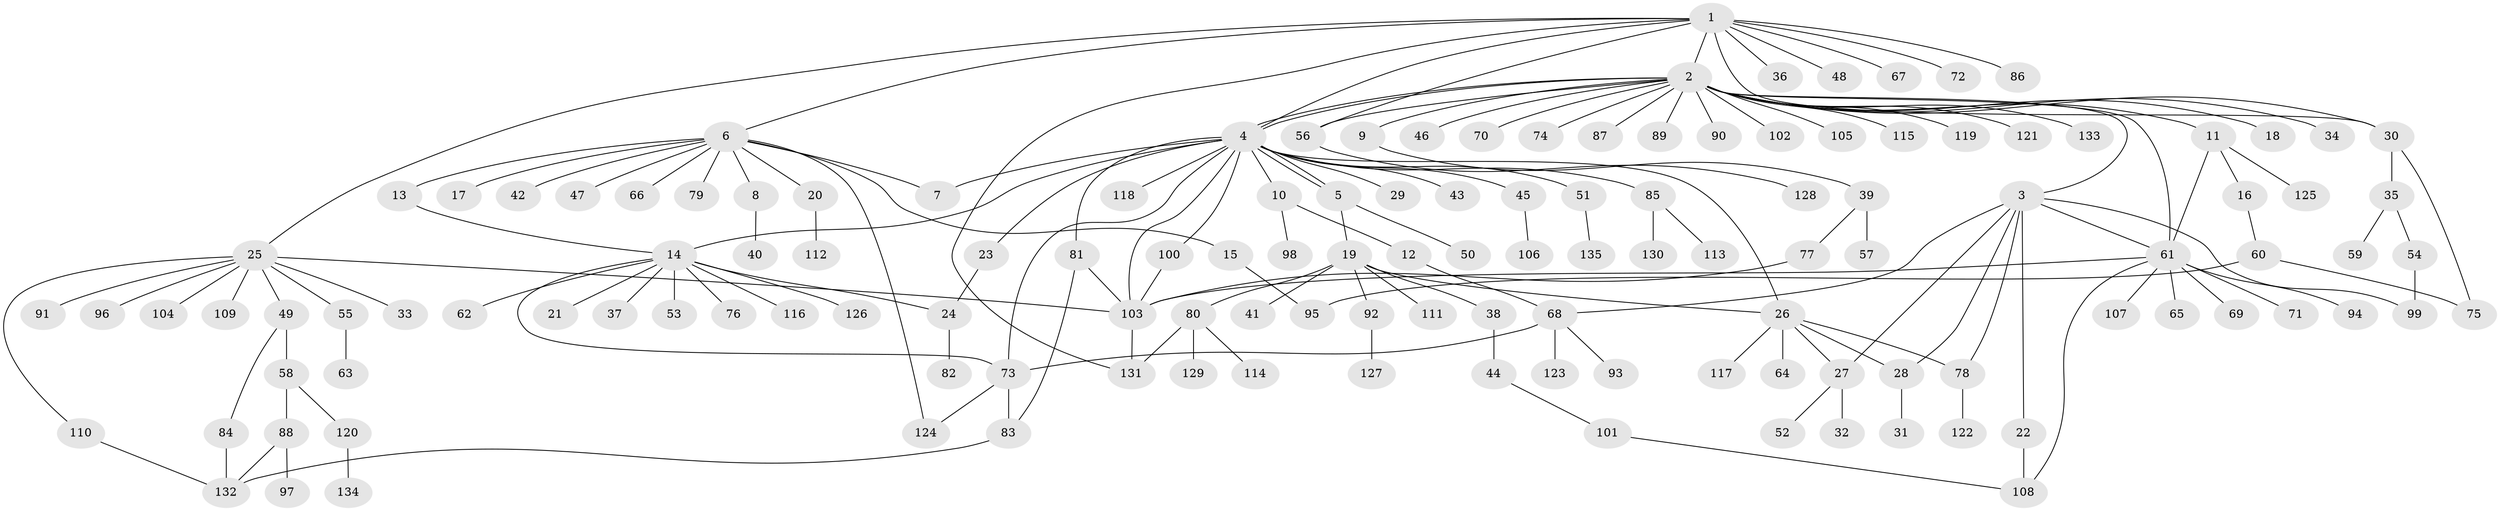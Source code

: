 // coarse degree distribution, {22: 0.018691588785046728, 8: 0.018691588785046728, 19: 0.009345794392523364, 3: 0.09345794392523364, 2: 0.14018691588785046, 1: 0.6074766355140186, 4: 0.028037383177570093, 5: 0.037383177570093455, 10: 0.009345794392523364, 6: 0.018691588785046728, 9: 0.018691588785046728}
// Generated by graph-tools (version 1.1) at 2025/51/02/27/25 19:51:57]
// undirected, 135 vertices, 168 edges
graph export_dot {
graph [start="1"]
  node [color=gray90,style=filled];
  1;
  2;
  3;
  4;
  5;
  6;
  7;
  8;
  9;
  10;
  11;
  12;
  13;
  14;
  15;
  16;
  17;
  18;
  19;
  20;
  21;
  22;
  23;
  24;
  25;
  26;
  27;
  28;
  29;
  30;
  31;
  32;
  33;
  34;
  35;
  36;
  37;
  38;
  39;
  40;
  41;
  42;
  43;
  44;
  45;
  46;
  47;
  48;
  49;
  50;
  51;
  52;
  53;
  54;
  55;
  56;
  57;
  58;
  59;
  60;
  61;
  62;
  63;
  64;
  65;
  66;
  67;
  68;
  69;
  70;
  71;
  72;
  73;
  74;
  75;
  76;
  77;
  78;
  79;
  80;
  81;
  82;
  83;
  84;
  85;
  86;
  87;
  88;
  89;
  90;
  91;
  92;
  93;
  94;
  95;
  96;
  97;
  98;
  99;
  100;
  101;
  102;
  103;
  104;
  105;
  106;
  107;
  108;
  109;
  110;
  111;
  112;
  113;
  114;
  115;
  116;
  117;
  118;
  119;
  120;
  121;
  122;
  123;
  124;
  125;
  126;
  127;
  128;
  129;
  130;
  131;
  132;
  133;
  134;
  135;
  1 -- 2;
  1 -- 4;
  1 -- 6;
  1 -- 25;
  1 -- 30;
  1 -- 36;
  1 -- 48;
  1 -- 56;
  1 -- 67;
  1 -- 72;
  1 -- 86;
  1 -- 131;
  2 -- 3;
  2 -- 4;
  2 -- 4;
  2 -- 9;
  2 -- 11;
  2 -- 18;
  2 -- 30;
  2 -- 34;
  2 -- 46;
  2 -- 56;
  2 -- 61;
  2 -- 70;
  2 -- 74;
  2 -- 87;
  2 -- 89;
  2 -- 90;
  2 -- 102;
  2 -- 105;
  2 -- 115;
  2 -- 119;
  2 -- 121;
  2 -- 133;
  3 -- 22;
  3 -- 27;
  3 -- 28;
  3 -- 61;
  3 -- 68;
  3 -- 78;
  3 -- 99;
  4 -- 5;
  4 -- 5;
  4 -- 7;
  4 -- 10;
  4 -- 14;
  4 -- 23;
  4 -- 26;
  4 -- 29;
  4 -- 43;
  4 -- 45;
  4 -- 51;
  4 -- 73;
  4 -- 81;
  4 -- 85;
  4 -- 100;
  4 -- 103;
  4 -- 118;
  5 -- 19;
  5 -- 50;
  6 -- 7;
  6 -- 8;
  6 -- 13;
  6 -- 15;
  6 -- 17;
  6 -- 20;
  6 -- 42;
  6 -- 47;
  6 -- 66;
  6 -- 79;
  6 -- 124;
  8 -- 40;
  9 -- 39;
  10 -- 12;
  10 -- 98;
  11 -- 16;
  11 -- 61;
  11 -- 125;
  12 -- 68;
  13 -- 14;
  14 -- 21;
  14 -- 24;
  14 -- 37;
  14 -- 53;
  14 -- 62;
  14 -- 73;
  14 -- 76;
  14 -- 116;
  14 -- 126;
  15 -- 95;
  16 -- 60;
  19 -- 26;
  19 -- 38;
  19 -- 41;
  19 -- 80;
  19 -- 92;
  19 -- 111;
  20 -- 112;
  22 -- 108;
  23 -- 24;
  24 -- 82;
  25 -- 33;
  25 -- 49;
  25 -- 55;
  25 -- 91;
  25 -- 96;
  25 -- 103;
  25 -- 104;
  25 -- 109;
  25 -- 110;
  26 -- 27;
  26 -- 28;
  26 -- 64;
  26 -- 78;
  26 -- 117;
  27 -- 32;
  27 -- 52;
  28 -- 31;
  30 -- 35;
  30 -- 75;
  35 -- 54;
  35 -- 59;
  38 -- 44;
  39 -- 57;
  39 -- 77;
  44 -- 101;
  45 -- 106;
  49 -- 58;
  49 -- 84;
  51 -- 135;
  54 -- 99;
  55 -- 63;
  56 -- 128;
  58 -- 88;
  58 -- 120;
  60 -- 75;
  60 -- 95;
  61 -- 65;
  61 -- 69;
  61 -- 71;
  61 -- 94;
  61 -- 103;
  61 -- 107;
  61 -- 108;
  68 -- 73;
  68 -- 93;
  68 -- 123;
  73 -- 83;
  73 -- 124;
  77 -- 103;
  78 -- 122;
  80 -- 114;
  80 -- 129;
  80 -- 131;
  81 -- 83;
  81 -- 103;
  83 -- 132;
  84 -- 132;
  85 -- 113;
  85 -- 130;
  88 -- 97;
  88 -- 132;
  92 -- 127;
  100 -- 103;
  101 -- 108;
  103 -- 131;
  110 -- 132;
  120 -- 134;
}
